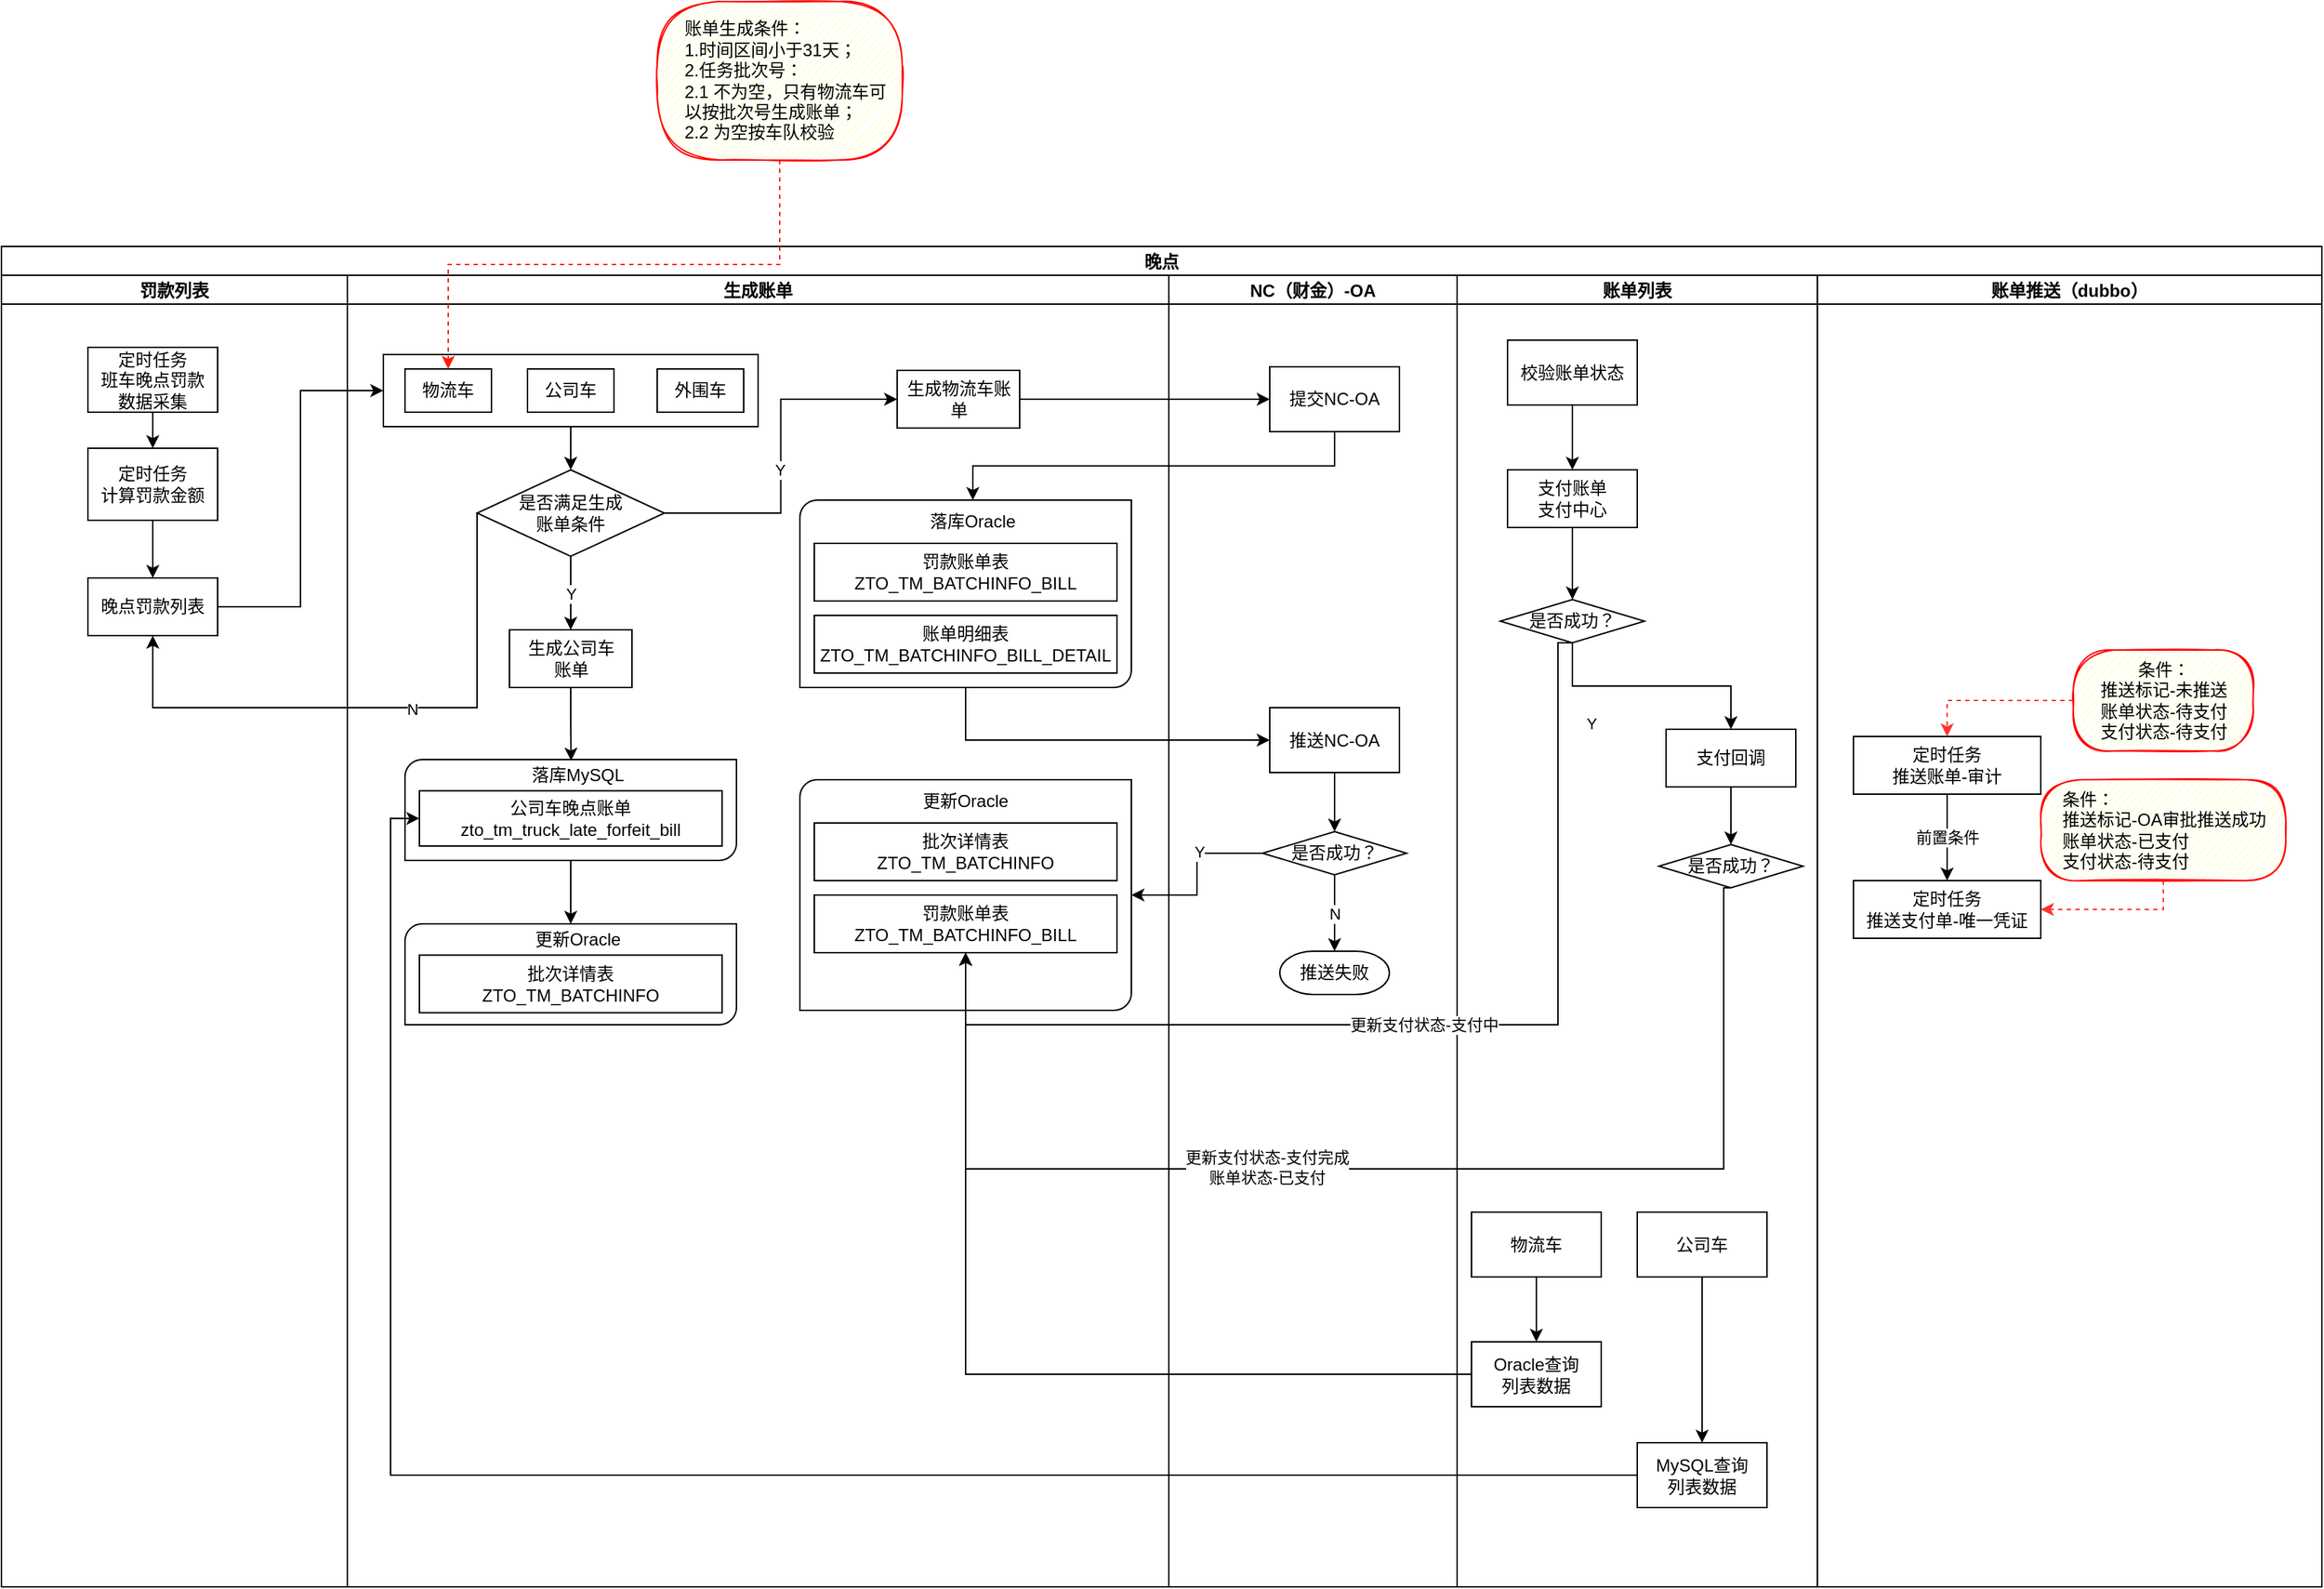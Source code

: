 <mxfile version="15.9.1" type="github">
  <diagram id="prtHgNgQTEPvFCAcTncT" name="Page-1">
    <mxGraphModel dx="2500" dy="941" grid="1" gridSize="10" guides="1" tooltips="1" connect="1" arrows="1" fold="1" page="1" pageScale="1" pageWidth="827" pageHeight="1169" math="0" shadow="0">
      <root>
        <mxCell id="0" />
        <mxCell id="1" parent="0" />
        <mxCell id="uMShp87c-m1YUWxw9GuE-2" value="晚点" style="swimlane;childLayout=stackLayout;resizeParent=1;resizeParentMax=0;startSize=20;" vertex="1" parent="1">
          <mxGeometry x="-260" y="520" width="1610" height="930" as="geometry" />
        </mxCell>
        <mxCell id="uMShp87c-m1YUWxw9GuE-4" value="罚款列表" style="swimlane;startSize=20;" vertex="1" parent="uMShp87c-m1YUWxw9GuE-2">
          <mxGeometry y="20" width="240" height="910" as="geometry" />
        </mxCell>
        <mxCell id="uMShp87c-m1YUWxw9GuE-195" value="" style="edgeStyle=orthogonalEdgeStyle;rounded=0;orthogonalLoop=1;jettySize=auto;html=1;strokeColor=#000000;" edge="1" parent="uMShp87c-m1YUWxw9GuE-4" source="uMShp87c-m1YUWxw9GuE-7" target="uMShp87c-m1YUWxw9GuE-193">
          <mxGeometry relative="1" as="geometry" />
        </mxCell>
        <mxCell id="uMShp87c-m1YUWxw9GuE-7" value="定时任务&lt;br&gt;计算罚款金额" style="rounded=0;whiteSpace=wrap;html=1;" vertex="1" parent="uMShp87c-m1YUWxw9GuE-4">
          <mxGeometry x="60" y="120" width="90" height="50" as="geometry" />
        </mxCell>
        <mxCell id="uMShp87c-m1YUWxw9GuE-194" style="edgeStyle=orthogonalEdgeStyle;rounded=0;orthogonalLoop=1;jettySize=auto;html=1;exitX=0.5;exitY=1;exitDx=0;exitDy=0;entryX=0.5;entryY=0;entryDx=0;entryDy=0;strokeColor=#000000;" edge="1" parent="uMShp87c-m1YUWxw9GuE-4" source="uMShp87c-m1YUWxw9GuE-6" target="uMShp87c-m1YUWxw9GuE-7">
          <mxGeometry relative="1" as="geometry" />
        </mxCell>
        <mxCell id="uMShp87c-m1YUWxw9GuE-6" value="定时任务&lt;br&gt;班车晚点罚款&lt;br&gt;数据采集" style="rounded=0;whiteSpace=wrap;html=1;" vertex="1" parent="uMShp87c-m1YUWxw9GuE-4">
          <mxGeometry x="60" y="50" width="90" height="45" as="geometry" />
        </mxCell>
        <mxCell id="uMShp87c-m1YUWxw9GuE-193" value="晚点罚款列表" style="rounded=0;whiteSpace=wrap;html=1;" vertex="1" parent="uMShp87c-m1YUWxw9GuE-4">
          <mxGeometry x="60" y="210" width="90" height="40" as="geometry" />
        </mxCell>
        <mxCell id="uMShp87c-m1YUWxw9GuE-5" value="生成账单" style="swimlane;startSize=20;" vertex="1" parent="uMShp87c-m1YUWxw9GuE-2">
          <mxGeometry x="240" y="20" width="570" height="910" as="geometry" />
        </mxCell>
        <mxCell id="uMShp87c-m1YUWxw9GuE-129" style="edgeStyle=none;rounded=0;orthogonalLoop=1;jettySize=auto;html=1;exitX=0.5;exitY=1;exitDx=0;exitDy=0;" edge="1" parent="uMShp87c-m1YUWxw9GuE-5" source="uMShp87c-m1YUWxw9GuE-128" target="uMShp87c-m1YUWxw9GuE-32">
          <mxGeometry relative="1" as="geometry" />
        </mxCell>
        <mxCell id="uMShp87c-m1YUWxw9GuE-128" value="" style="rounded=0;whiteSpace=wrap;html=1;strokeWidth=1;" vertex="1" parent="uMShp87c-m1YUWxw9GuE-5">
          <mxGeometry x="25" y="55" width="260" height="50" as="geometry" />
        </mxCell>
        <mxCell id="uMShp87c-m1YUWxw9GuE-75" value="" style="group" vertex="1" connectable="0" parent="uMShp87c-m1YUWxw9GuE-5">
          <mxGeometry x="314" y="156" width="240" height="130" as="geometry" />
        </mxCell>
        <mxCell id="uMShp87c-m1YUWxw9GuE-73" value="" style="verticalLabelPosition=bottom;verticalAlign=top;html=1;shape=mxgraph.basic.diag_round_rect;dx=6;" vertex="1" parent="uMShp87c-m1YUWxw9GuE-75">
          <mxGeometry width="230" height="130" as="geometry" />
        </mxCell>
        <mxCell id="uMShp87c-m1YUWxw9GuE-74" value="落库Oracle" style="text;html=1;strokeColor=none;fillColor=none;align=center;verticalAlign=middle;whiteSpace=wrap;rounded=0;" vertex="1" parent="uMShp87c-m1YUWxw9GuE-75">
          <mxGeometry x="80" width="80" height="30" as="geometry" />
        </mxCell>
        <mxCell id="uMShp87c-m1YUWxw9GuE-71" value="罚款账单表&lt;br&gt;ZTO_TM_BATCHINFO_BILL" style="rounded=0;whiteSpace=wrap;html=1;" vertex="1" parent="uMShp87c-m1YUWxw9GuE-75">
          <mxGeometry x="10" y="30" width="210.0" height="40" as="geometry" />
        </mxCell>
        <mxCell id="uMShp87c-m1YUWxw9GuE-99" value="账单明细表&lt;br&gt;ZTO_TM_BATCHINFO_BILL_DETAIL" style="rounded=0;whiteSpace=wrap;html=1;" vertex="1" parent="uMShp87c-m1YUWxw9GuE-75">
          <mxGeometry x="10" y="80" width="210.0" height="40" as="geometry" />
        </mxCell>
        <mxCell id="uMShp87c-m1YUWxw9GuE-9" value="生成物流车账单" style="rounded=0;whiteSpace=wrap;html=1;" vertex="1" parent="uMShp87c-m1YUWxw9GuE-5">
          <mxGeometry x="381.5" y="66" width="85" height="40" as="geometry" />
        </mxCell>
        <mxCell id="uMShp87c-m1YUWxw9GuE-10" value="公司车" style="rounded=0;whiteSpace=wrap;html=1;" vertex="1" parent="uMShp87c-m1YUWxw9GuE-5">
          <mxGeometry x="125" y="65" width="60" height="30" as="geometry" />
        </mxCell>
        <mxCell id="uMShp87c-m1YUWxw9GuE-22" value="物流车" style="rounded=0;whiteSpace=wrap;html=1;" vertex="1" parent="uMShp87c-m1YUWxw9GuE-5">
          <mxGeometry x="40" y="65" width="60" height="30" as="geometry" />
        </mxCell>
        <mxCell id="uMShp87c-m1YUWxw9GuE-23" value="外围车" style="rounded=0;whiteSpace=wrap;html=1;" vertex="1" parent="uMShp87c-m1YUWxw9GuE-5">
          <mxGeometry x="215" y="65" width="60" height="30" as="geometry" />
        </mxCell>
        <mxCell id="uMShp87c-m1YUWxw9GuE-240" style="edgeStyle=orthogonalEdgeStyle;rounded=0;orthogonalLoop=1;jettySize=auto;html=1;exitX=1;exitY=0.5;exitDx=0;exitDy=0;entryX=0;entryY=0.5;entryDx=0;entryDy=0;strokeColor=#000000;" edge="1" parent="uMShp87c-m1YUWxw9GuE-5" source="uMShp87c-m1YUWxw9GuE-32" target="uMShp87c-m1YUWxw9GuE-9">
          <mxGeometry relative="1" as="geometry" />
        </mxCell>
        <mxCell id="uMShp87c-m1YUWxw9GuE-241" value="Y" style="edgeLabel;html=1;align=center;verticalAlign=middle;resizable=0;points=[];" vertex="1" connectable="0" parent="uMShp87c-m1YUWxw9GuE-240">
          <mxGeometry x="-0.493" y="2" relative="1" as="geometry">
            <mxPoint x="19" y="-28" as="offset" />
          </mxGeometry>
        </mxCell>
        <mxCell id="uMShp87c-m1YUWxw9GuE-243" value="Y" style="edgeStyle=orthogonalEdgeStyle;rounded=0;orthogonalLoop=1;jettySize=auto;html=1;exitX=0.5;exitY=1;exitDx=0;exitDy=0;entryX=0.5;entryY=0;entryDx=0;entryDy=0;strokeColor=#000000;" edge="1" parent="uMShp87c-m1YUWxw9GuE-5" source="uMShp87c-m1YUWxw9GuE-32" target="uMShp87c-m1YUWxw9GuE-237">
          <mxGeometry relative="1" as="geometry" />
        </mxCell>
        <mxCell id="uMShp87c-m1YUWxw9GuE-32" value="是否满足生成&lt;br&gt;账单条件" style="rhombus;whiteSpace=wrap;html=1;" vertex="1" parent="uMShp87c-m1YUWxw9GuE-5">
          <mxGeometry x="90" y="135" width="130" height="60" as="geometry" />
        </mxCell>
        <mxCell id="uMShp87c-m1YUWxw9GuE-108" value="" style="group" vertex="1" connectable="0" parent="uMShp87c-m1YUWxw9GuE-5">
          <mxGeometry x="314" y="350" width="240" height="160" as="geometry" />
        </mxCell>
        <mxCell id="uMShp87c-m1YUWxw9GuE-109" value="" style="verticalLabelPosition=bottom;verticalAlign=top;html=1;shape=mxgraph.basic.diag_round_rect;dx=6;" vertex="1" parent="uMShp87c-m1YUWxw9GuE-108">
          <mxGeometry width="230" height="160" as="geometry" />
        </mxCell>
        <mxCell id="uMShp87c-m1YUWxw9GuE-110" value="更新Oracle" style="text;html=1;strokeColor=none;fillColor=none;align=center;verticalAlign=middle;whiteSpace=wrap;rounded=0;" vertex="1" parent="uMShp87c-m1YUWxw9GuE-108">
          <mxGeometry x="80" width="70" height="30" as="geometry" />
        </mxCell>
        <mxCell id="uMShp87c-m1YUWxw9GuE-112" value="批次详情表&lt;br&gt;ZTO_TM_BATCHINFO" style="rounded=0;whiteSpace=wrap;html=1;" vertex="1" parent="uMShp87c-m1YUWxw9GuE-108">
          <mxGeometry x="10" y="30" width="210.0" height="40" as="geometry" />
        </mxCell>
        <mxCell id="uMShp87c-m1YUWxw9GuE-111" value="罚款账单表&lt;br&gt;ZTO_TM_BATCHINFO_BILL" style="rounded=0;whiteSpace=wrap;html=1;" vertex="1" parent="uMShp87c-m1YUWxw9GuE-108">
          <mxGeometry x="10" y="80" width="210.0" height="40" as="geometry" />
        </mxCell>
        <mxCell id="uMShp87c-m1YUWxw9GuE-237" value="生成公司车&lt;br&gt;账单" style="rounded=0;whiteSpace=wrap;html=1;" vertex="1" parent="uMShp87c-m1YUWxw9GuE-5">
          <mxGeometry x="112.5" y="246" width="85" height="40" as="geometry" />
        </mxCell>
        <mxCell id="uMShp87c-m1YUWxw9GuE-251" value="" style="group" vertex="1" connectable="0" parent="uMShp87c-m1YUWxw9GuE-5">
          <mxGeometry x="40" y="336" width="240" height="94" as="geometry" />
        </mxCell>
        <mxCell id="uMShp87c-m1YUWxw9GuE-252" value="" style="verticalLabelPosition=bottom;verticalAlign=top;html=1;shape=mxgraph.basic.diag_round_rect;dx=6;" vertex="1" parent="uMShp87c-m1YUWxw9GuE-251">
          <mxGeometry width="230" height="70" as="geometry" />
        </mxCell>
        <mxCell id="uMShp87c-m1YUWxw9GuE-257" value="" style="edgeStyle=orthogonalEdgeStyle;rounded=0;orthogonalLoop=1;jettySize=auto;html=1;strokeColor=#000000;" edge="1" parent="uMShp87c-m1YUWxw9GuE-251" source="uMShp87c-m1YUWxw9GuE-253" target="uMShp87c-m1YUWxw9GuE-254">
          <mxGeometry relative="1" as="geometry" />
        </mxCell>
        <mxCell id="uMShp87c-m1YUWxw9GuE-253" value="落库MySQL" style="text;html=1;strokeColor=none;fillColor=none;align=center;verticalAlign=middle;whiteSpace=wrap;rounded=0;" vertex="1" parent="uMShp87c-m1YUWxw9GuE-251">
          <mxGeometry x="80" width="80" height="21.692" as="geometry" />
        </mxCell>
        <mxCell id="uMShp87c-m1YUWxw9GuE-254" value="公司车晚点账单&lt;br&gt;zto_tm_truck_late_forfeit_bill" style="rounded=0;whiteSpace=wrap;html=1;" vertex="1" parent="uMShp87c-m1YUWxw9GuE-251">
          <mxGeometry x="10" y="21.69" width="210" height="38.31" as="geometry" />
        </mxCell>
        <mxCell id="uMShp87c-m1YUWxw9GuE-244" style="edgeStyle=orthogonalEdgeStyle;rounded=0;orthogonalLoop=1;jettySize=auto;html=1;exitX=0.5;exitY=1;exitDx=0;exitDy=0;strokeColor=#000000;entryX=0.441;entryY=0.037;entryDx=0;entryDy=0;entryPerimeter=0;" edge="1" parent="uMShp87c-m1YUWxw9GuE-5" source="uMShp87c-m1YUWxw9GuE-237" target="uMShp87c-m1YUWxw9GuE-253">
          <mxGeometry relative="1" as="geometry">
            <mxPoint x="155" y="340" as="targetPoint" />
          </mxGeometry>
        </mxCell>
        <mxCell id="uMShp87c-m1YUWxw9GuE-258" value="" style="group" vertex="1" connectable="0" parent="uMShp87c-m1YUWxw9GuE-5">
          <mxGeometry x="40" y="450" width="240" height="94" as="geometry" />
        </mxCell>
        <mxCell id="uMShp87c-m1YUWxw9GuE-259" value="" style="verticalLabelPosition=bottom;verticalAlign=top;html=1;shape=mxgraph.basic.diag_round_rect;dx=6;" vertex="1" parent="uMShp87c-m1YUWxw9GuE-258">
          <mxGeometry width="230" height="70" as="geometry" />
        </mxCell>
        <mxCell id="uMShp87c-m1YUWxw9GuE-261" value="更新Oracle" style="text;html=1;strokeColor=none;fillColor=none;align=center;verticalAlign=middle;whiteSpace=wrap;rounded=0;" vertex="1" parent="uMShp87c-m1YUWxw9GuE-258">
          <mxGeometry x="80" width="80" height="21.692" as="geometry" />
        </mxCell>
        <mxCell id="uMShp87c-m1YUWxw9GuE-263" value="批次详情表&lt;br&gt;ZTO_TM_BATCHINFO" style="rounded=0;whiteSpace=wrap;html=1;" vertex="1" parent="uMShp87c-m1YUWxw9GuE-258">
          <mxGeometry x="10" y="21.69" width="210.0" height="40" as="geometry" />
        </mxCell>
        <mxCell id="uMShp87c-m1YUWxw9GuE-264" style="edgeStyle=orthogonalEdgeStyle;rounded=0;orthogonalLoop=1;jettySize=auto;html=1;exitX=0.5;exitY=1;exitDx=0;exitDy=0;exitPerimeter=0;strokeColor=#000000;entryX=0.5;entryY=0;entryDx=0;entryDy=0;entryPerimeter=0;" edge="1" parent="uMShp87c-m1YUWxw9GuE-5" source="uMShp87c-m1YUWxw9GuE-252" target="uMShp87c-m1YUWxw9GuE-259">
          <mxGeometry relative="1" as="geometry">
            <mxPoint x="160" y="450" as="targetPoint" />
          </mxGeometry>
        </mxCell>
        <mxCell id="uMShp87c-m1YUWxw9GuE-47" value="NC（财金）-OA" style="swimlane;startSize=20;" vertex="1" parent="uMShp87c-m1YUWxw9GuE-2">
          <mxGeometry x="810" y="20" width="200" height="910" as="geometry" />
        </mxCell>
        <mxCell id="uMShp87c-m1YUWxw9GuE-49" value="提交NC-OA" style="rounded=0;whiteSpace=wrap;html=1;" vertex="1" parent="uMShp87c-m1YUWxw9GuE-47">
          <mxGeometry x="70" y="63.5" width="90" height="45" as="geometry" />
        </mxCell>
        <mxCell id="uMShp87c-m1YUWxw9GuE-100" value="推送NC-OA" style="rounded=0;whiteSpace=wrap;html=1;" vertex="1" parent="uMShp87c-m1YUWxw9GuE-47">
          <mxGeometry x="70" y="300" width="90" height="45" as="geometry" />
        </mxCell>
        <mxCell id="uMShp87c-m1YUWxw9GuE-103" value="是否成功？" style="rhombus;whiteSpace=wrap;html=1;" vertex="1" parent="uMShp87c-m1YUWxw9GuE-47">
          <mxGeometry x="65" y="386" width="100" height="30" as="geometry" />
        </mxCell>
        <mxCell id="uMShp87c-m1YUWxw9GuE-102" style="edgeStyle=orthogonalEdgeStyle;rounded=0;orthogonalLoop=1;jettySize=auto;html=1;exitX=0.5;exitY=1;exitDx=0;exitDy=0;" edge="1" parent="uMShp87c-m1YUWxw9GuE-47" source="uMShp87c-m1YUWxw9GuE-100" target="uMShp87c-m1YUWxw9GuE-103">
          <mxGeometry relative="1" as="geometry">
            <mxPoint x="115" y="390" as="targetPoint" />
          </mxGeometry>
        </mxCell>
        <mxCell id="uMShp87c-m1YUWxw9GuE-115" value="推送失败" style="strokeWidth=1;html=1;shape=mxgraph.flowchart.terminator;whiteSpace=wrap;" vertex="1" parent="uMShp87c-m1YUWxw9GuE-47">
          <mxGeometry x="77" y="469" width="76" height="30" as="geometry" />
        </mxCell>
        <mxCell id="uMShp87c-m1YUWxw9GuE-105" value="N" style="edgeStyle=orthogonalEdgeStyle;rounded=0;orthogonalLoop=1;jettySize=auto;html=1;exitX=0.5;exitY=1;exitDx=0;exitDy=0;entryX=0.5;entryY=0;entryDx=0;entryDy=0;entryPerimeter=0;" edge="1" parent="uMShp87c-m1YUWxw9GuE-47" source="uMShp87c-m1YUWxw9GuE-103" target="uMShp87c-m1YUWxw9GuE-115">
          <mxGeometry relative="1" as="geometry">
            <mxPoint x="115" y="460" as="targetPoint" />
          </mxGeometry>
        </mxCell>
        <mxCell id="uMShp87c-m1YUWxw9GuE-50" style="edgeStyle=orthogonalEdgeStyle;rounded=0;orthogonalLoop=1;jettySize=auto;html=1;exitX=1;exitY=0.5;exitDx=0;exitDy=0;entryX=0;entryY=0.5;entryDx=0;entryDy=0;" edge="1" parent="uMShp87c-m1YUWxw9GuE-2" source="uMShp87c-m1YUWxw9GuE-9" target="uMShp87c-m1YUWxw9GuE-49">
          <mxGeometry relative="1" as="geometry" />
        </mxCell>
        <mxCell id="uMShp87c-m1YUWxw9GuE-101" style="edgeStyle=orthogonalEdgeStyle;rounded=0;orthogonalLoop=1;jettySize=auto;html=1;exitX=0.5;exitY=1;exitDx=0;exitDy=0;exitPerimeter=0;entryX=0;entryY=0.5;entryDx=0;entryDy=0;" edge="1" parent="uMShp87c-m1YUWxw9GuE-2" source="uMShp87c-m1YUWxw9GuE-73" target="uMShp87c-m1YUWxw9GuE-100">
          <mxGeometry relative="1" as="geometry" />
        </mxCell>
        <mxCell id="uMShp87c-m1YUWxw9GuE-113" style="rounded=0;orthogonalLoop=1;jettySize=auto;html=1;exitX=0;exitY=0.5;exitDx=0;exitDy=0;edgeStyle=orthogonalEdgeStyle;" edge="1" parent="uMShp87c-m1YUWxw9GuE-2" source="uMShp87c-m1YUWxw9GuE-103" target="uMShp87c-m1YUWxw9GuE-109">
          <mxGeometry relative="1" as="geometry">
            <mxPoint x="630" y="600" as="targetPoint" />
          </mxGeometry>
        </mxCell>
        <mxCell id="uMShp87c-m1YUWxw9GuE-117" value="Y" style="edgeLabel;html=1;align=center;verticalAlign=middle;resizable=0;points=[];" vertex="1" connectable="0" parent="uMShp87c-m1YUWxw9GuE-113">
          <mxGeometry x="-0.257" y="-1" relative="1" as="geometry">
            <mxPoint as="offset" />
          </mxGeometry>
        </mxCell>
        <mxCell id="uMShp87c-m1YUWxw9GuE-131" style="edgeStyle=orthogonalEdgeStyle;rounded=0;orthogonalLoop=1;jettySize=auto;html=1;exitX=0.5;exitY=1;exitDx=0;exitDy=0;entryX=0.5;entryY=0;entryDx=0;entryDy=0;" edge="1" parent="uMShp87c-m1YUWxw9GuE-2" source="uMShp87c-m1YUWxw9GuE-49" target="uMShp87c-m1YUWxw9GuE-74">
          <mxGeometry relative="1" as="geometry" />
        </mxCell>
        <mxCell id="uMShp87c-m1YUWxw9GuE-198" style="edgeStyle=orthogonalEdgeStyle;rounded=0;orthogonalLoop=1;jettySize=auto;html=1;exitX=1;exitY=0.5;exitDx=0;exitDy=0;entryX=0;entryY=0.5;entryDx=0;entryDy=0;strokeColor=#000000;" edge="1" parent="uMShp87c-m1YUWxw9GuE-2" source="uMShp87c-m1YUWxw9GuE-193" target="uMShp87c-m1YUWxw9GuE-128">
          <mxGeometry relative="1" as="geometry" />
        </mxCell>
        <mxCell id="uMShp87c-m1YUWxw9GuE-273" style="edgeStyle=orthogonalEdgeStyle;rounded=0;orthogonalLoop=1;jettySize=auto;html=1;exitX=0;exitY=0.5;exitDx=0;exitDy=0;entryX=0.5;entryY=1;entryDx=0;entryDy=0;strokeColor=#000000;" edge="1" parent="uMShp87c-m1YUWxw9GuE-2" source="uMShp87c-m1YUWxw9GuE-32" target="uMShp87c-m1YUWxw9GuE-193">
          <mxGeometry relative="1" as="geometry">
            <Array as="points">
              <mxPoint x="330" y="320" />
              <mxPoint x="105" y="320" />
            </Array>
          </mxGeometry>
        </mxCell>
        <mxCell id="uMShp87c-m1YUWxw9GuE-274" value="N" style="edgeLabel;html=1;align=center;verticalAlign=middle;resizable=0;points=[];" vertex="1" connectable="0" parent="uMShp87c-m1YUWxw9GuE-273">
          <mxGeometry x="-0.12" y="1" relative="1" as="geometry">
            <mxPoint as="offset" />
          </mxGeometry>
        </mxCell>
        <mxCell id="uMShp87c-m1YUWxw9GuE-265" value="账单列表" style="swimlane;startSize=20;" vertex="1" parent="uMShp87c-m1YUWxw9GuE-2">
          <mxGeometry x="1010" y="20" width="250" height="910" as="geometry" />
        </mxCell>
        <mxCell id="uMShp87c-m1YUWxw9GuE-348" value="物流车" style="rounded=0;whiteSpace=wrap;html=1;" vertex="1" parent="uMShp87c-m1YUWxw9GuE-265">
          <mxGeometry x="10" y="650" width="90" height="45" as="geometry" />
        </mxCell>
        <mxCell id="uMShp87c-m1YUWxw9GuE-349" value="Oracle查询&lt;br&gt;列表数据" style="rounded=0;whiteSpace=wrap;html=1;" vertex="1" parent="uMShp87c-m1YUWxw9GuE-265">
          <mxGeometry x="10" y="740" width="90" height="45" as="geometry" />
        </mxCell>
        <mxCell id="uMShp87c-m1YUWxw9GuE-347" style="edgeStyle=orthogonalEdgeStyle;rounded=0;orthogonalLoop=1;jettySize=auto;html=1;exitX=0.5;exitY=1;exitDx=0;exitDy=0;strokeColor=#000000;" edge="1" parent="uMShp87c-m1YUWxw9GuE-265" source="uMShp87c-m1YUWxw9GuE-348" target="uMShp87c-m1YUWxw9GuE-349">
          <mxGeometry relative="1" as="geometry" />
        </mxCell>
        <mxCell id="uMShp87c-m1YUWxw9GuE-361" style="edgeStyle=orthogonalEdgeStyle;rounded=0;orthogonalLoop=1;jettySize=auto;html=1;exitX=0.5;exitY=1;exitDx=0;exitDy=0;entryX=0.5;entryY=0;entryDx=0;entryDy=0;strokeColor=#000000;" edge="1" parent="uMShp87c-m1YUWxw9GuE-265" source="uMShp87c-m1YUWxw9GuE-355" target="uMShp87c-m1YUWxw9GuE-359">
          <mxGeometry relative="1" as="geometry" />
        </mxCell>
        <mxCell id="uMShp87c-m1YUWxw9GuE-355" value="支付账单&lt;br&gt;支付中心" style="rounded=0;whiteSpace=wrap;html=1;" vertex="1" parent="uMShp87c-m1YUWxw9GuE-265">
          <mxGeometry x="35" y="135" width="90" height="40" as="geometry" />
        </mxCell>
        <mxCell id="uMShp87c-m1YUWxw9GuE-358" style="edgeStyle=orthogonalEdgeStyle;rounded=0;orthogonalLoop=1;jettySize=auto;html=1;exitX=0.5;exitY=1;exitDx=0;exitDy=0;entryX=0.5;entryY=0;entryDx=0;entryDy=0;strokeColor=#000000;" edge="1" parent="uMShp87c-m1YUWxw9GuE-265" source="uMShp87c-m1YUWxw9GuE-356" target="uMShp87c-m1YUWxw9GuE-355">
          <mxGeometry relative="1" as="geometry" />
        </mxCell>
        <mxCell id="uMShp87c-m1YUWxw9GuE-356" value="校验账单状态&lt;br&gt;" style="rounded=0;whiteSpace=wrap;html=1;" vertex="1" parent="uMShp87c-m1YUWxw9GuE-265">
          <mxGeometry x="35" y="45" width="90" height="45" as="geometry" />
        </mxCell>
        <mxCell id="uMShp87c-m1YUWxw9GuE-376" style="edgeStyle=orthogonalEdgeStyle;rounded=0;orthogonalLoop=1;jettySize=auto;html=1;exitX=0.5;exitY=1;exitDx=0;exitDy=0;strokeColor=#000000;" edge="1" parent="uMShp87c-m1YUWxw9GuE-265" source="uMShp87c-m1YUWxw9GuE-359" target="uMShp87c-m1YUWxw9GuE-368">
          <mxGeometry relative="1" as="geometry" />
        </mxCell>
        <mxCell id="uMShp87c-m1YUWxw9GuE-359" value="是否成功？" style="rhombus;whiteSpace=wrap;html=1;" vertex="1" parent="uMShp87c-m1YUWxw9GuE-265">
          <mxGeometry x="30" y="225" width="100" height="30" as="geometry" />
        </mxCell>
        <mxCell id="uMShp87c-m1YUWxw9GuE-370" style="edgeStyle=orthogonalEdgeStyle;rounded=0;orthogonalLoop=1;jettySize=auto;html=1;exitX=0.5;exitY=1;exitDx=0;exitDy=0;strokeColor=#000000;" edge="1" parent="uMShp87c-m1YUWxw9GuE-265" source="uMShp87c-m1YUWxw9GuE-368" target="uMShp87c-m1YUWxw9GuE-369">
          <mxGeometry relative="1" as="geometry" />
        </mxCell>
        <mxCell id="uMShp87c-m1YUWxw9GuE-368" value="支付回调" style="rounded=0;whiteSpace=wrap;html=1;" vertex="1" parent="uMShp87c-m1YUWxw9GuE-265">
          <mxGeometry x="145" y="315" width="90" height="40" as="geometry" />
        </mxCell>
        <mxCell id="uMShp87c-m1YUWxw9GuE-369" value="是否成功？" style="rhombus;whiteSpace=wrap;html=1;" vertex="1" parent="uMShp87c-m1YUWxw9GuE-265">
          <mxGeometry x="140" y="395" width="100" height="30" as="geometry" />
        </mxCell>
        <mxCell id="uMShp87c-m1YUWxw9GuE-272" value="公司车" style="rounded=0;whiteSpace=wrap;html=1;" vertex="1" parent="uMShp87c-m1YUWxw9GuE-265">
          <mxGeometry x="125" y="650" width="90" height="45" as="geometry" />
        </mxCell>
        <mxCell id="uMShp87c-m1YUWxw9GuE-345" value="MySQL查询&lt;br&gt;列表数据" style="rounded=0;whiteSpace=wrap;html=1;" vertex="1" parent="uMShp87c-m1YUWxw9GuE-265">
          <mxGeometry x="125" y="810" width="90" height="45" as="geometry" />
        </mxCell>
        <mxCell id="uMShp87c-m1YUWxw9GuE-346" style="edgeStyle=orthogonalEdgeStyle;rounded=0;orthogonalLoop=1;jettySize=auto;html=1;exitX=0.5;exitY=1;exitDx=0;exitDy=0;strokeColor=#000000;" edge="1" parent="uMShp87c-m1YUWxw9GuE-265" source="uMShp87c-m1YUWxw9GuE-272" target="uMShp87c-m1YUWxw9GuE-345">
          <mxGeometry relative="1" as="geometry" />
        </mxCell>
        <mxCell id="uMShp87c-m1YUWxw9GuE-120" value="账单推送（dubbo）" style="swimlane;startSize=20;" vertex="1" parent="uMShp87c-m1YUWxw9GuE-2">
          <mxGeometry x="1260" y="20" width="350" height="910" as="geometry" />
        </mxCell>
        <mxCell id="uMShp87c-m1YUWxw9GuE-140" value="前置条件" style="edgeStyle=orthogonalEdgeStyle;rounded=0;orthogonalLoop=1;jettySize=auto;html=1;exitX=0.5;exitY=1;exitDx=0;exitDy=0;entryX=0.5;entryY=0;entryDx=0;entryDy=0;" edge="1" parent="uMShp87c-m1YUWxw9GuE-120" source="uMShp87c-m1YUWxw9GuE-136" target="uMShp87c-m1YUWxw9GuE-137">
          <mxGeometry relative="1" as="geometry" />
        </mxCell>
        <mxCell id="uMShp87c-m1YUWxw9GuE-136" value="定时任务&lt;br&gt;推送账单-审计" style="rounded=0;whiteSpace=wrap;html=1;strokeWidth=1;" vertex="1" parent="uMShp87c-m1YUWxw9GuE-120">
          <mxGeometry x="25" y="320" width="130" height="40" as="geometry" />
        </mxCell>
        <mxCell id="uMShp87c-m1YUWxw9GuE-137" value="定时任务&lt;br&gt;推送支付单-唯一凭证" style="rounded=0;whiteSpace=wrap;html=1;strokeWidth=1;" vertex="1" parent="uMShp87c-m1YUWxw9GuE-120">
          <mxGeometry x="25" y="420" width="130" height="40" as="geometry" />
        </mxCell>
        <mxCell id="uMShp87c-m1YUWxw9GuE-141" style="edgeStyle=orthogonalEdgeStyle;rounded=0;orthogonalLoop=1;jettySize=auto;html=1;exitX=0;exitY=0.5;exitDx=0;exitDy=0;entryX=0.5;entryY=0;entryDx=0;entryDy=0;strokeColor=#FF3333;dashed=1;" edge="1" parent="uMShp87c-m1YUWxw9GuE-120" source="uMShp87c-m1YUWxw9GuE-138" target="uMShp87c-m1YUWxw9GuE-136">
          <mxGeometry relative="1" as="geometry" />
        </mxCell>
        <mxCell id="uMShp87c-m1YUWxw9GuE-138" value="条件：&lt;br&gt;推送标记-未推送&lt;br&gt;账单状态-待支付&lt;br&gt;支付状态-待支付&lt;br&gt;" style="rounded=1;whiteSpace=wrap;html=1;arcSize=40;fontColor=#000000;fillColor=#ffffc0;strokeColor=#ff0000;align=center;glass=0;shadow=0;sketch=1;" vertex="1" parent="uMShp87c-m1YUWxw9GuE-120">
          <mxGeometry x="177.5" y="260" width="125" height="70" as="geometry" />
        </mxCell>
        <mxCell id="uMShp87c-m1YUWxw9GuE-144" style="edgeStyle=orthogonalEdgeStyle;rounded=0;orthogonalLoop=1;jettySize=auto;html=1;exitX=0.5;exitY=1;exitDx=0;exitDy=0;entryX=1;entryY=0.5;entryDx=0;entryDy=0;dashed=1;strokeColor=#FF3333;" edge="1" parent="uMShp87c-m1YUWxw9GuE-120" source="uMShp87c-m1YUWxw9GuE-143" target="uMShp87c-m1YUWxw9GuE-137">
          <mxGeometry relative="1" as="geometry" />
        </mxCell>
        <mxCell id="uMShp87c-m1YUWxw9GuE-143" value="条件：&lt;br&gt;推送标记-OA审批推送成功&lt;br&gt;账单状态-已支付&lt;br&gt;支付状态-待支付" style="rounded=1;whiteSpace=wrap;html=1;arcSize=40;fontColor=#000000;fillColor=#ffffc0;strokeColor=#ff0000;align=left;glass=0;shadow=0;sketch=1;spacingLeft=13;" vertex="1" parent="uMShp87c-m1YUWxw9GuE-120">
          <mxGeometry x="155" y="350" width="170" height="70" as="geometry" />
        </mxCell>
        <mxCell id="uMShp87c-m1YUWxw9GuE-362" value="更新支付状态-支付中" style="edgeStyle=orthogonalEdgeStyle;rounded=0;orthogonalLoop=1;jettySize=auto;html=1;exitX=0.5;exitY=1;exitDx=0;exitDy=0;entryX=0.5;entryY=1;entryDx=0;entryDy=0;strokeColor=#000000;" edge="1" parent="uMShp87c-m1YUWxw9GuE-2" source="uMShp87c-m1YUWxw9GuE-359" target="uMShp87c-m1YUWxw9GuE-111">
          <mxGeometry relative="1" as="geometry">
            <Array as="points">
              <mxPoint x="1080" y="540" />
              <mxPoint x="669" y="540" />
            </Array>
          </mxGeometry>
        </mxCell>
        <mxCell id="uMShp87c-m1YUWxw9GuE-364" value="Y" style="edgeLabel;html=1;align=center;verticalAlign=middle;resizable=0;points=[];" vertex="1" connectable="0" parent="uMShp87c-m1YUWxw9GuE-362">
          <mxGeometry x="-0.627" y="2" relative="1" as="geometry">
            <mxPoint x="21" y="-72" as="offset" />
          </mxGeometry>
        </mxCell>
        <mxCell id="uMShp87c-m1YUWxw9GuE-371" style="edgeStyle=orthogonalEdgeStyle;rounded=0;orthogonalLoop=1;jettySize=auto;html=1;exitX=0.5;exitY=1;exitDx=0;exitDy=0;entryX=0.5;entryY=1;entryDx=0;entryDy=0;strokeColor=#000000;" edge="1" parent="uMShp87c-m1YUWxw9GuE-2" source="uMShp87c-m1YUWxw9GuE-369" target="uMShp87c-m1YUWxw9GuE-111">
          <mxGeometry relative="1" as="geometry">
            <Array as="points">
              <mxPoint x="1195" y="640" />
              <mxPoint x="669" y="640" />
            </Array>
          </mxGeometry>
        </mxCell>
        <mxCell id="uMShp87c-m1YUWxw9GuE-372" value="更新支付状态-支付完成&lt;br&gt;账单状态-已支付" style="edgeLabel;html=1;align=center;verticalAlign=middle;resizable=0;points=[];" vertex="1" connectable="0" parent="uMShp87c-m1YUWxw9GuE-371">
          <mxGeometry x="0.182" y="-1" relative="1" as="geometry">
            <mxPoint as="offset" />
          </mxGeometry>
        </mxCell>
        <mxCell id="uMShp87c-m1YUWxw9GuE-378" style="edgeStyle=orthogonalEdgeStyle;rounded=0;orthogonalLoop=1;jettySize=auto;html=1;exitX=0;exitY=0.5;exitDx=0;exitDy=0;entryX=0.5;entryY=1;entryDx=0;entryDy=0;strokeColor=#000000;" edge="1" parent="uMShp87c-m1YUWxw9GuE-2" source="uMShp87c-m1YUWxw9GuE-349" target="uMShp87c-m1YUWxw9GuE-111">
          <mxGeometry relative="1" as="geometry" />
        </mxCell>
        <mxCell id="uMShp87c-m1YUWxw9GuE-379" style="edgeStyle=orthogonalEdgeStyle;rounded=0;orthogonalLoop=1;jettySize=auto;html=1;exitX=0;exitY=0.5;exitDx=0;exitDy=0;entryX=0;entryY=0.5;entryDx=0;entryDy=0;strokeColor=#000000;" edge="1" parent="uMShp87c-m1YUWxw9GuE-2" source="uMShp87c-m1YUWxw9GuE-345" target="uMShp87c-m1YUWxw9GuE-254">
          <mxGeometry relative="1" as="geometry" />
        </mxCell>
        <mxCell id="uMShp87c-m1YUWxw9GuE-201" style="edgeStyle=orthogonalEdgeStyle;rounded=0;orthogonalLoop=1;jettySize=auto;html=1;exitX=0.5;exitY=1;exitDx=0;exitDy=0;strokeColor=#FF1D0D;dashed=1;" edge="1" parent="1" source="uMShp87c-m1YUWxw9GuE-200" target="uMShp87c-m1YUWxw9GuE-22">
          <mxGeometry relative="1" as="geometry" />
        </mxCell>
        <mxCell id="uMShp87c-m1YUWxw9GuE-200" value="账单生成条件：&lt;br&gt;1.时间区间小于31天；&lt;br&gt;2.任务批次号：&lt;br&gt;2.1 不为空，只有物流车可以按批次号生成账单；&lt;br&gt;&lt;div style=&quot;&quot;&gt;&lt;span&gt;2.2 为空按车队校验&lt;/span&gt;&lt;/div&gt;" style="rounded=1;whiteSpace=wrap;html=1;arcSize=40;fontColor=#000000;fillColor=#ffffc0;strokeColor=#ff0000;align=left;glass=0;shadow=0;sketch=1;spacingLeft=17;" vertex="1" parent="1">
          <mxGeometry x="195" y="350" width="170" height="110" as="geometry" />
        </mxCell>
      </root>
    </mxGraphModel>
  </diagram>
</mxfile>
